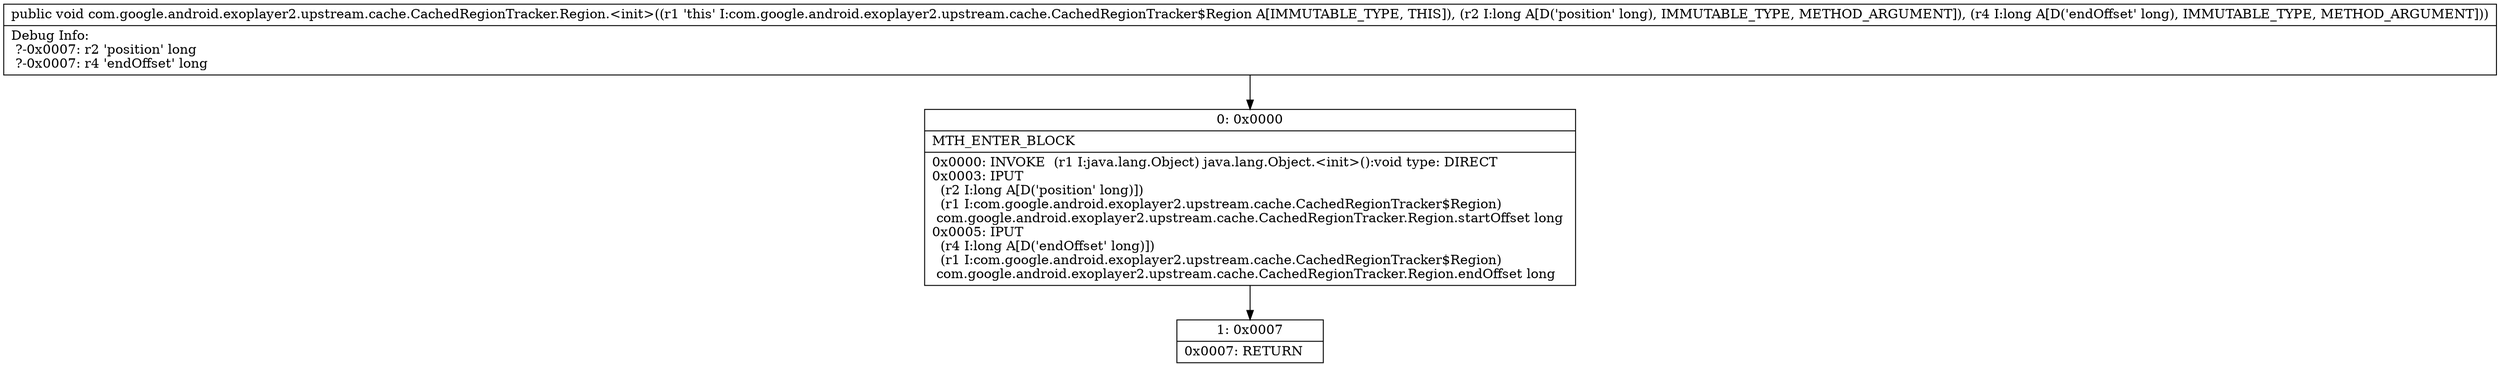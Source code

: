 digraph "CFG forcom.google.android.exoplayer2.upstream.cache.CachedRegionTracker.Region.\<init\>(JJ)V" {
Node_0 [shape=record,label="{0\:\ 0x0000|MTH_ENTER_BLOCK\l|0x0000: INVOKE  (r1 I:java.lang.Object) java.lang.Object.\<init\>():void type: DIRECT \l0x0003: IPUT  \l  (r2 I:long A[D('position' long)])\l  (r1 I:com.google.android.exoplayer2.upstream.cache.CachedRegionTracker$Region)\l com.google.android.exoplayer2.upstream.cache.CachedRegionTracker.Region.startOffset long \l0x0005: IPUT  \l  (r4 I:long A[D('endOffset' long)])\l  (r1 I:com.google.android.exoplayer2.upstream.cache.CachedRegionTracker$Region)\l com.google.android.exoplayer2.upstream.cache.CachedRegionTracker.Region.endOffset long \l}"];
Node_1 [shape=record,label="{1\:\ 0x0007|0x0007: RETURN   \l}"];
MethodNode[shape=record,label="{public void com.google.android.exoplayer2.upstream.cache.CachedRegionTracker.Region.\<init\>((r1 'this' I:com.google.android.exoplayer2.upstream.cache.CachedRegionTracker$Region A[IMMUTABLE_TYPE, THIS]), (r2 I:long A[D('position' long), IMMUTABLE_TYPE, METHOD_ARGUMENT]), (r4 I:long A[D('endOffset' long), IMMUTABLE_TYPE, METHOD_ARGUMENT]))  | Debug Info:\l  ?\-0x0007: r2 'position' long\l  ?\-0x0007: r4 'endOffset' long\l}"];
MethodNode -> Node_0;
Node_0 -> Node_1;
}

